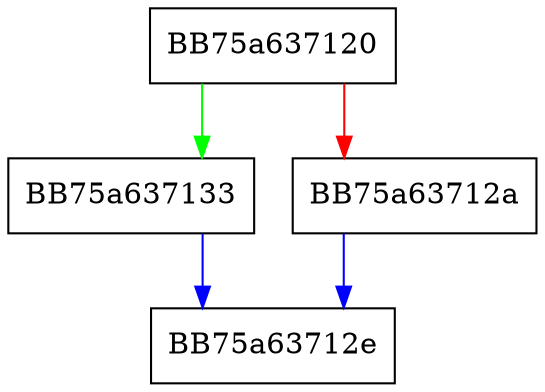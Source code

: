 digraph on_code_unit {
  node [shape="box"];
  graph [splines=ortho];
  BB75a637120 -> BB75a637133 [color="green"];
  BB75a637120 -> BB75a63712a [color="red"];
  BB75a63712a -> BB75a63712e [color="blue"];
  BB75a637133 -> BB75a63712e [color="blue"];
}